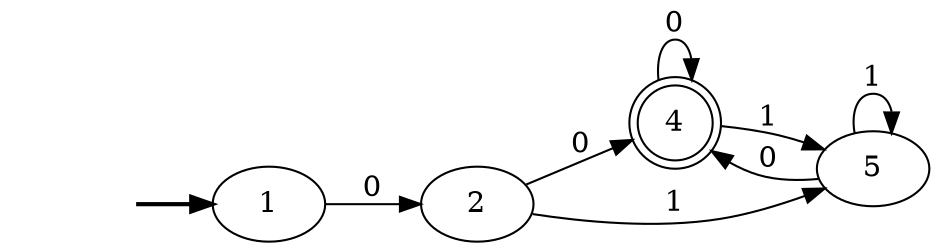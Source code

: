 digraph "AFNtoAFD#7PreLabB" {
	graph [rankdir=LR]
	fake [style=invisible]
	fake -> 1 [style=bold]
	1 [root=true]
	2
	1 -> 2 [label=0]
	2
	4 [shape=doublecircle]
	2 -> 4 [label=0]
	5
	2 -> 5 [label=1]
	4 [shape=doublecircle]
	4 -> 4 [label=0]
	4 -> 5 [label=1]
	5
	5 -> 4 [label=0]
	5 -> 5 [label=1]
}
